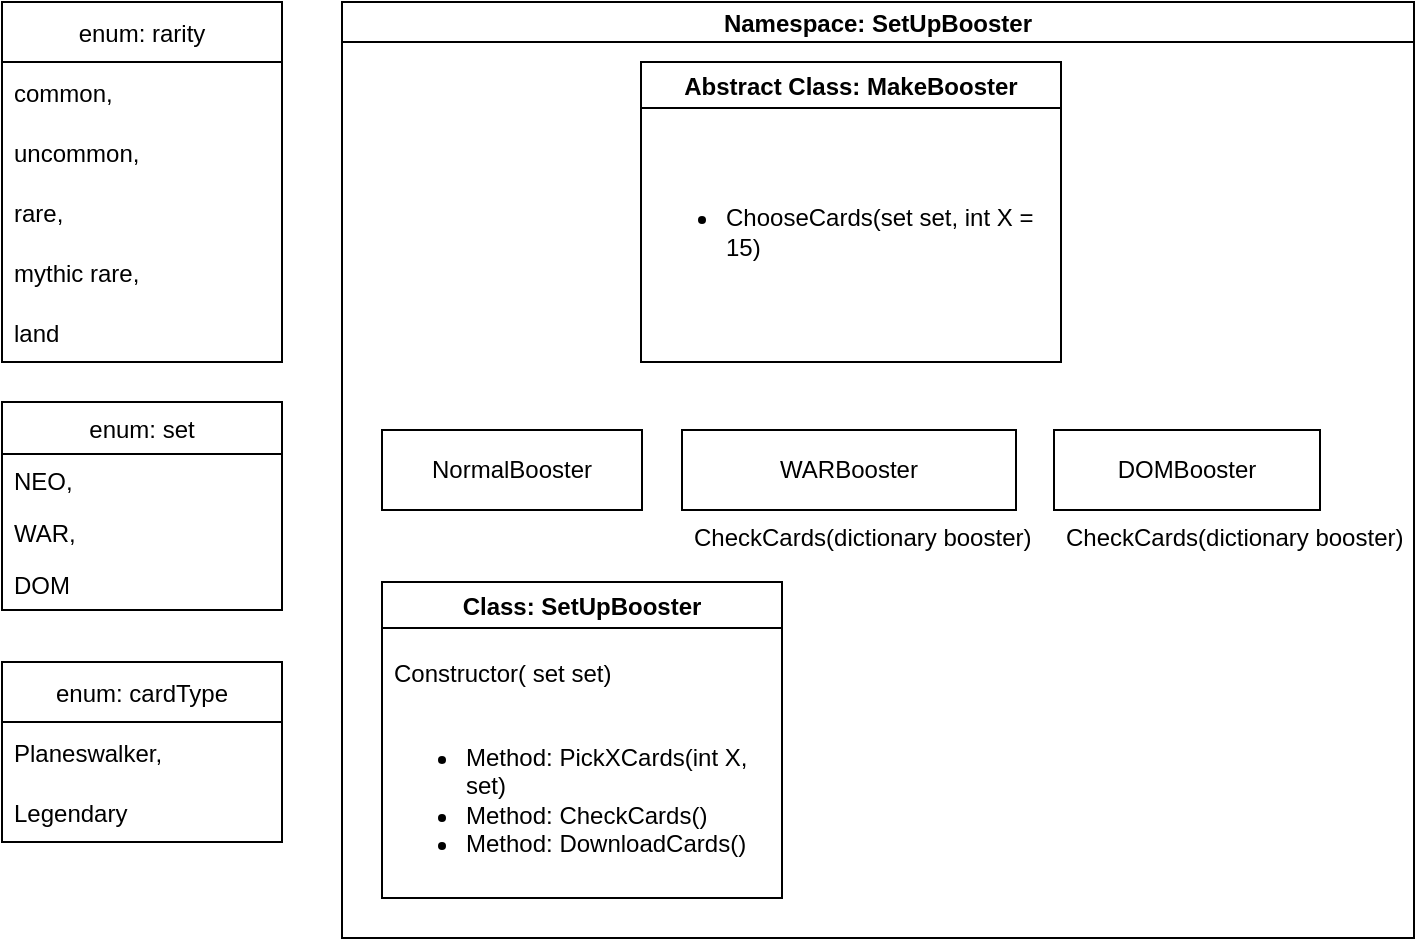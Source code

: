 <mxfile>
    <diagram id="m9IBH8btpBihCmFAhEDS" name="Page-1">
        <mxGraphModel dx="786" dy="472" grid="1" gridSize="10" guides="1" tooltips="1" connect="1" arrows="1" fold="1" page="1" pageScale="1" pageWidth="850" pageHeight="1100" math="0" shadow="0">
            <root>
                <mxCell id="0"/>
                <mxCell id="1" parent="0"/>
                <mxCell id="11" value="enum: rarity" style="swimlane;fontStyle=0;childLayout=stackLayout;horizontal=1;startSize=30;horizontalStack=0;resizeParent=1;resizeParentMax=0;resizeLast=0;collapsible=1;marginBottom=0;" parent="1" vertex="1">
                    <mxGeometry x="40" y="40" width="140" height="180" as="geometry"/>
                </mxCell>
                <mxCell id="12" value="common," style="text;strokeColor=none;fillColor=none;align=left;verticalAlign=middle;spacingLeft=4;spacingRight=4;overflow=hidden;points=[[0,0.5],[1,0.5]];portConstraint=eastwest;rotatable=0;" parent="11" vertex="1">
                    <mxGeometry y="30" width="140" height="30" as="geometry"/>
                </mxCell>
                <mxCell id="13" value="uncommon," style="text;strokeColor=none;fillColor=none;align=left;verticalAlign=middle;spacingLeft=4;spacingRight=4;overflow=hidden;points=[[0,0.5],[1,0.5]];portConstraint=eastwest;rotatable=0;" parent="11" vertex="1">
                    <mxGeometry y="60" width="140" height="30" as="geometry"/>
                </mxCell>
                <mxCell id="14" value="rare," style="text;strokeColor=none;fillColor=none;align=left;verticalAlign=middle;spacingLeft=4;spacingRight=4;overflow=hidden;points=[[0,0.5],[1,0.5]];portConstraint=eastwest;rotatable=0;" parent="11" vertex="1">
                    <mxGeometry y="90" width="140" height="30" as="geometry"/>
                </mxCell>
                <mxCell id="22" value="mythic rare," style="text;strokeColor=none;fillColor=none;align=left;verticalAlign=middle;spacingLeft=4;spacingRight=4;overflow=hidden;points=[[0,0.5],[1,0.5]];portConstraint=eastwest;rotatable=0;" parent="11" vertex="1">
                    <mxGeometry y="120" width="140" height="30" as="geometry"/>
                </mxCell>
                <mxCell id="40" value="land" style="text;strokeColor=none;fillColor=none;align=left;verticalAlign=middle;spacingLeft=4;spacingRight=4;overflow=hidden;points=[[0,0.5],[1,0.5]];portConstraint=eastwest;rotatable=0;" vertex="1" parent="11">
                    <mxGeometry y="150" width="140" height="30" as="geometry"/>
                </mxCell>
                <mxCell id="15" value="Namespace: SetUpBooster" style="swimlane;startSize=20;horizontal=1;childLayout=treeLayout;horizontalTree=0;resizable=0;containerType=tree;" parent="1" vertex="1">
                    <mxGeometry x="210" y="40" width="536" height="468" as="geometry"/>
                </mxCell>
                <mxCell id="46" value="" style="group" vertex="1" connectable="0" parent="15">
                    <mxGeometry x="20" y="290" width="200" height="158" as="geometry"/>
                </mxCell>
                <mxCell id="35" value="Class: SetUpBooster" style="swimlane;container=0;" parent="46" vertex="1">
                    <mxGeometry width="200" height="158" as="geometry"/>
                </mxCell>
                <mxCell id="45" value="Constructor( set set)" style="text;strokeColor=none;fillColor=none;align=left;verticalAlign=middle;spacingLeft=4;spacingRight=4;overflow=hidden;points=[[0,0.5],[1,0.5]];portConstraint=eastwest;rotatable=0;" vertex="1" parent="35">
                    <mxGeometry y="30" width="200" height="30" as="geometry"/>
                </mxCell>
                <mxCell id="37" value="&lt;ul&gt;&lt;li&gt;Method: PickXCards(int X, set)&lt;/li&gt;&lt;li&gt;Method: CheckCards()&lt;/li&gt;&lt;li&gt;Method: DownloadCards()&lt;/li&gt;&lt;/ul&gt;" style="text;strokeColor=none;fillColor=none;html=1;whiteSpace=wrap;verticalAlign=middle;overflow=hidden;" parent="46" vertex="1">
                    <mxGeometry y="60" width="200" height="98" as="geometry"/>
                </mxCell>
                <mxCell id="58" value="NormalBooster" style="whiteSpace=wrap;html=1;" vertex="1" parent="15">
                    <mxGeometry x="20" y="214" width="130" height="40" as="geometry"/>
                </mxCell>
                <mxCell id="59" value="WARBooster" style="whiteSpace=wrap;html=1;" vertex="1" parent="15">
                    <mxGeometry x="170" y="214" width="167" height="40" as="geometry"/>
                </mxCell>
                <mxCell id="60" value="DOMBooster" style="whiteSpace=wrap;html=1;" vertex="1" parent="15">
                    <mxGeometry x="356" y="214" width="133" height="40" as="geometry"/>
                </mxCell>
                <mxCell id="62" value="Abstract Class: MakeBooster" style="swimlane;" vertex="1" parent="15">
                    <mxGeometry x="149.5" y="30" width="210" height="150" as="geometry"/>
                </mxCell>
                <mxCell id="66" value="&lt;ul&gt;&lt;li&gt;ChooseCards(set set, int X = 15)&lt;/li&gt;&lt;/ul&gt;" style="text;strokeColor=none;fillColor=none;html=1;whiteSpace=wrap;verticalAlign=middle;overflow=hidden;" vertex="1" parent="62">
                    <mxGeometry x="0.5" y="20" width="209.5" height="130" as="geometry"/>
                </mxCell>
                <mxCell id="68" value="CheckCards(dictionary booster)" style="text;strokeColor=none;fillColor=none;align=left;verticalAlign=top;spacingLeft=4;spacingRight=4;overflow=hidden;rotatable=0;points=[[0,0.5],[1,0.5]];portConstraint=eastwest;" vertex="1" parent="15">
                    <mxGeometry x="170" y="254" width="180" height="26" as="geometry"/>
                </mxCell>
                <mxCell id="69" value="CheckCards(dictionary booster)" style="text;strokeColor=none;fillColor=none;align=left;verticalAlign=top;spacingLeft=4;spacingRight=4;overflow=hidden;rotatable=0;points=[[0,0.5],[1,0.5]];portConstraint=eastwest;" vertex="1" parent="15">
                    <mxGeometry x="356" y="254" width="180" height="26" as="geometry"/>
                </mxCell>
                <mxCell id="23" value="enum: set" style="swimlane;fontStyle=0;childLayout=stackLayout;horizontal=1;startSize=26;fillColor=none;horizontalStack=0;resizeParent=1;resizeParentMax=0;resizeLast=0;collapsible=1;marginBottom=0;" parent="1" vertex="1">
                    <mxGeometry x="40" y="240" width="140" height="104" as="geometry"/>
                </mxCell>
                <mxCell id="24" value="NEO," style="text;strokeColor=none;fillColor=none;align=left;verticalAlign=top;spacingLeft=4;spacingRight=4;overflow=hidden;rotatable=0;points=[[0,0.5],[1,0.5]];portConstraint=eastwest;" parent="23" vertex="1">
                    <mxGeometry y="26" width="140" height="26" as="geometry"/>
                </mxCell>
                <mxCell id="38" value="WAR," style="text;strokeColor=none;fillColor=none;align=left;verticalAlign=top;spacingLeft=4;spacingRight=4;overflow=hidden;rotatable=0;points=[[0,0.5],[1,0.5]];portConstraint=eastwest;" vertex="1" parent="23">
                    <mxGeometry y="52" width="140" height="26" as="geometry"/>
                </mxCell>
                <mxCell id="39" value="DOM" style="text;strokeColor=none;fillColor=none;align=left;verticalAlign=top;spacingLeft=4;spacingRight=4;overflow=hidden;rotatable=0;points=[[0,0.5],[1,0.5]];portConstraint=eastwest;" vertex="1" parent="23">
                    <mxGeometry y="78" width="140" height="26" as="geometry"/>
                </mxCell>
                <mxCell id="41" value="enum: cardType" style="swimlane;fontStyle=0;childLayout=stackLayout;horizontal=1;startSize=30;horizontalStack=0;resizeParent=1;resizeParentMax=0;resizeLast=0;collapsible=1;marginBottom=0;" vertex="1" parent="1">
                    <mxGeometry x="40" y="370" width="140" height="90" as="geometry"/>
                </mxCell>
                <mxCell id="42" value="Planeswalker," style="text;strokeColor=none;fillColor=none;align=left;verticalAlign=middle;spacingLeft=4;spacingRight=4;overflow=hidden;points=[[0,0.5],[1,0.5]];portConstraint=eastwest;rotatable=0;" vertex="1" parent="41">
                    <mxGeometry y="30" width="140" height="30" as="geometry"/>
                </mxCell>
                <mxCell id="43" value="Legendary" style="text;strokeColor=none;fillColor=none;align=left;verticalAlign=middle;spacingLeft=4;spacingRight=4;overflow=hidden;points=[[0,0.5],[1,0.5]];portConstraint=eastwest;rotatable=0;" vertex="1" parent="41">
                    <mxGeometry y="60" width="140" height="30" as="geometry"/>
                </mxCell>
            </root>
        </mxGraphModel>
    </diagram>
</mxfile>